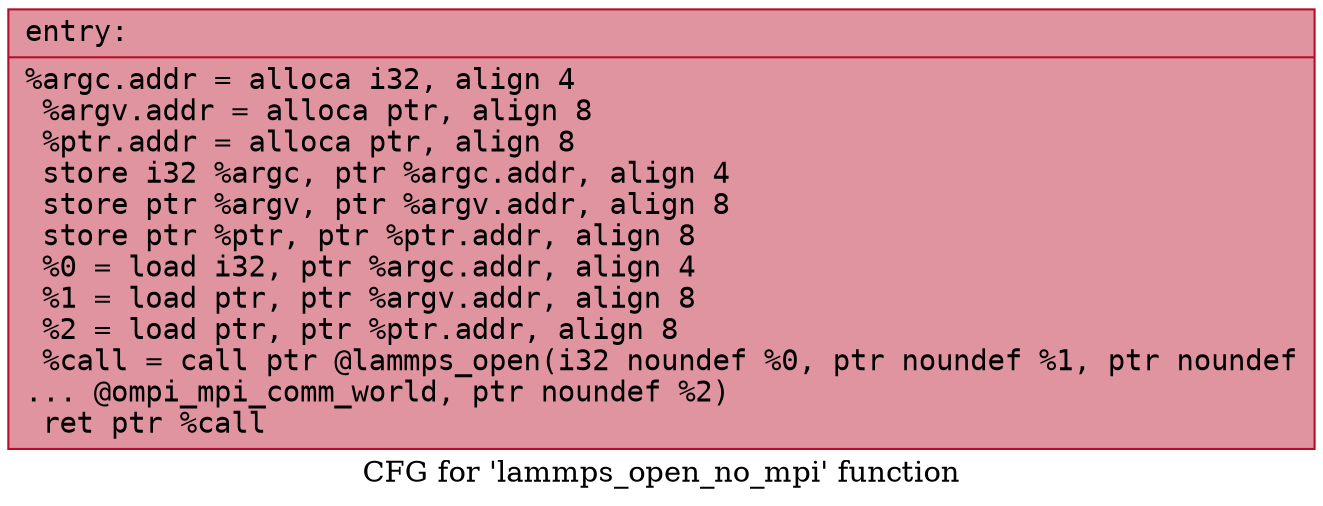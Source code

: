 digraph "CFG for 'lammps_open_no_mpi' function" {
	label="CFG for 'lammps_open_no_mpi' function";

	Node0x55bdf7d8a080 [shape=record,color="#b70d28ff", style=filled, fillcolor="#b70d2870" fontname="Courier",label="{entry:\l|  %argc.addr = alloca i32, align 4\l  %argv.addr = alloca ptr, align 8\l  %ptr.addr = alloca ptr, align 8\l  store i32 %argc, ptr %argc.addr, align 4\l  store ptr %argv, ptr %argv.addr, align 8\l  store ptr %ptr, ptr %ptr.addr, align 8\l  %0 = load i32, ptr %argc.addr, align 4\l  %1 = load ptr, ptr %argv.addr, align 8\l  %2 = load ptr, ptr %ptr.addr, align 8\l  %call = call ptr @lammps_open(i32 noundef %0, ptr noundef %1, ptr noundef\l... @ompi_mpi_comm_world, ptr noundef %2)\l  ret ptr %call\l}"];
}
